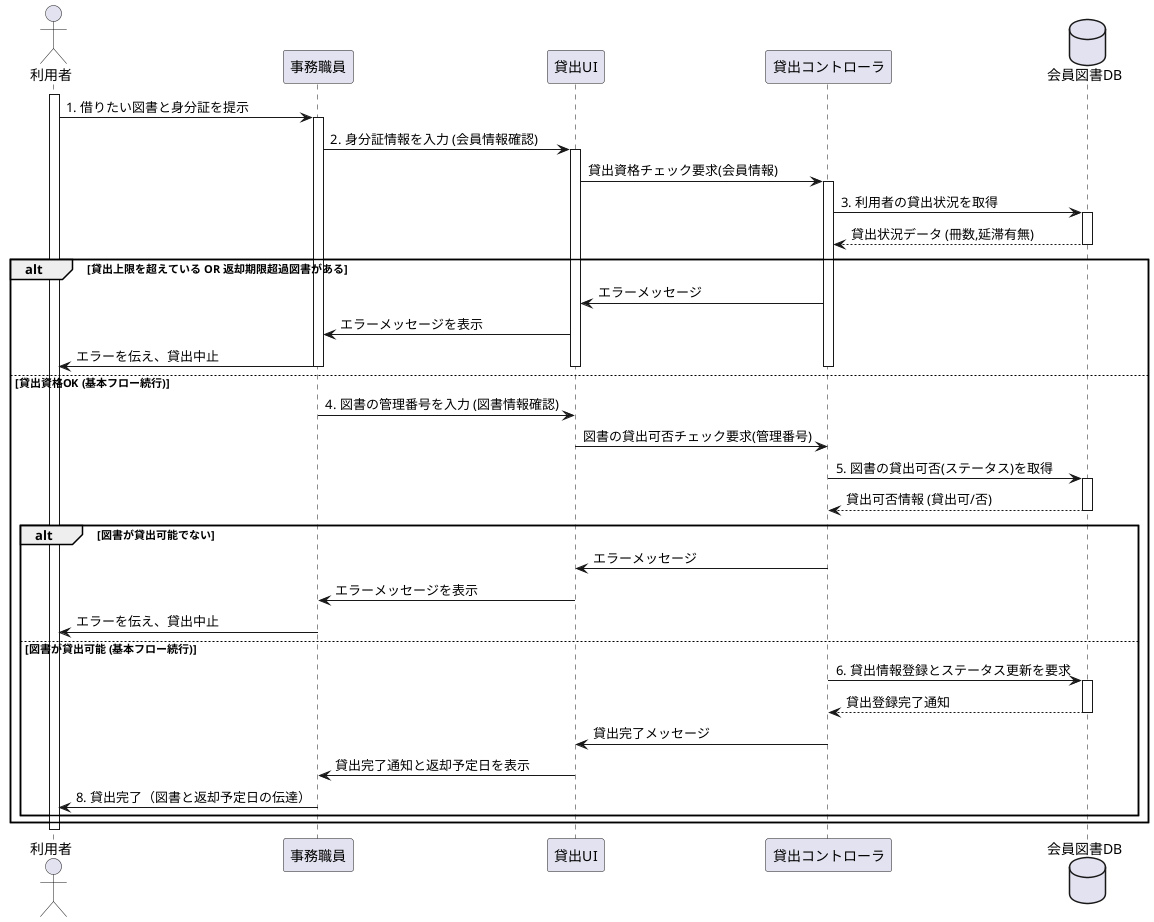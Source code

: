 @startuml
actor 利用者 as U
participant 事務職員 as J
participant 貸出UI as UI
participant 貸出コントローラ as C
database 会員図書DB as DB

activate U
U -> J: 1. 借りたい図書と身分証を提示

activate J
J -> UI: 2. 身分証情報を入力 (会員情報確認)

activate UI
UI -> C: 貸出資格チェック要求(会員情報)

activate C
C -> DB: 3. 利用者の貸出状況を取得
activate DB
DB --> C: 貸出状況データ (冊数,延滞有無)
deactivate DB

alt 貸出上限を超えている OR 返却期限超過図書がある
    C -> UI: エラーメッセージ
    UI -> J: エラーメッセージを表示
    J -> U: エラーを伝え、貸出中止
    deactivate C
    deactivate UI
    deactivate J
else 貸出資格OK (基本フロー続行)
    J -> UI: 4. 図書の管理番号を入力 (図書情報確認)
    UI -> C: 図書の貸出可否チェック要求(管理番号)

    C -> DB: 5. 図書の貸出可否(ステータス)を取得
    activate DB
    DB --> C: 貸出可否情報 (貸出可/否)
    deactivate DB
    
    alt 図書が貸出可能でない
        C -> UI: エラーメッセージ
        UI -> J: エラーメッセージを表示
        J -> U: エラーを伝え、貸出中止
        deactivate C
        deactivate UI
        deactivate J
    else 図書が貸出可能 (基本フロー続行)
        C -> DB: 6. 貸出情報登録とステータス更新を要求
        activate DB
        DB --> C: 貸出登録完了通知
        deactivate DB

        C -> UI: 貸出完了メッセージ
        UI -> J: 貸出完了通知と返却予定日を表示
        J -> U: 8. 貸出完了（図書と返却予定日の伝達）
        deactivate C
        deactivate UI
        deactivate J
    end
end
deactivate U
@enduml